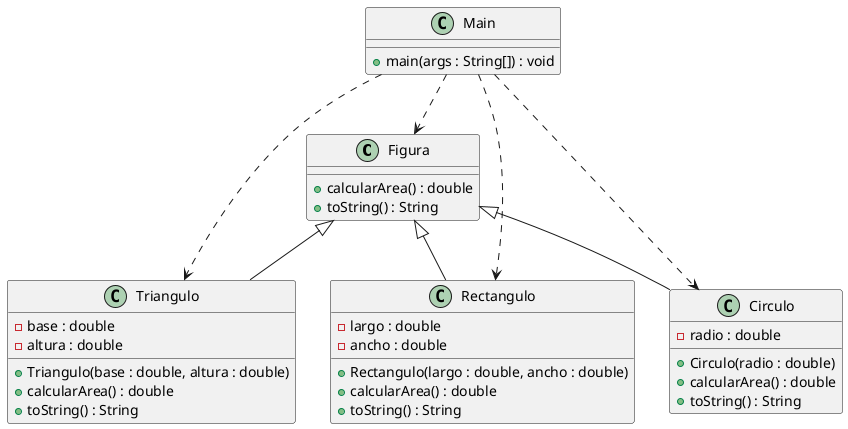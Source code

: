 @startuml Diagrama
class Figura {
    +calcularArea() : double
    +toString() : String
}

class Triangulo {
    -base : double
    -altura : double
    +Triangulo(base : double, altura : double)
    +calcularArea() : double
    +toString() : String
}

class Rectangulo {
    -largo : double
    -ancho : double
    +Rectangulo(largo : double, ancho : double)
    +calcularArea() : double
    +toString() : String
}

class Circulo {
    -radio : double
    +Circulo(radio : double)
    +calcularArea() : double
    +toString() : String
}

class Main {
    +main(args : String[]) : void
}

Figura <|-- Triangulo
Figura <|-- Rectangulo
Figura <|-- Circulo

Main ..> Figura
Main ..> Triangulo
Main ..> Rectangulo
Main ..> Circulo

@enduml
